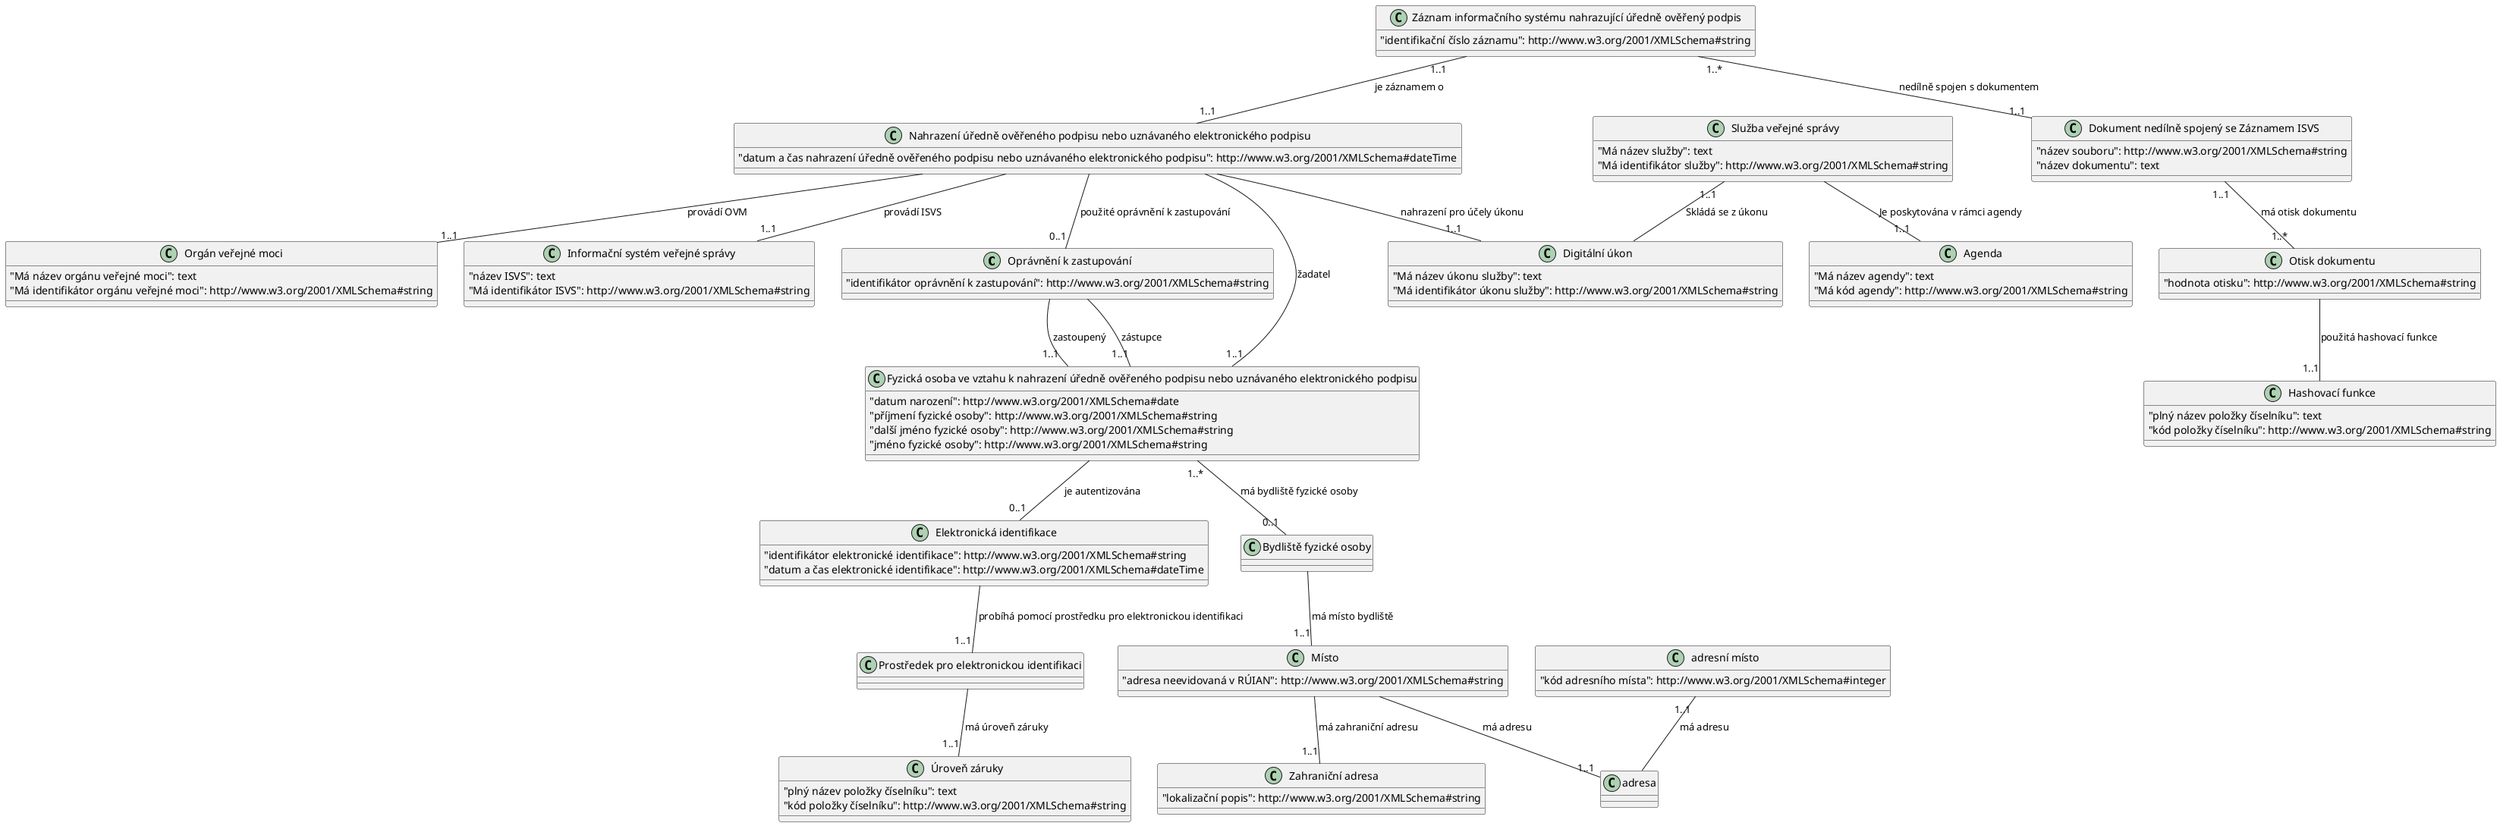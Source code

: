@startuml
set namespaceSeparator none
class "Oprávnění k zastupování" {
  "identifikátor oprávnění k zastupování": http://www.w3.org/2001/XMLSchema#string
}

class "Fyzická osoba ve vztahu k nahrazení úředně ověřeného podpisu nebo uznávaného elektronického podpisu" {
  "datum narození": http://www.w3.org/2001/XMLSchema#date
  "příjmení fyzické osoby": http://www.w3.org/2001/XMLSchema#string
  "další jméno fyzické osoby": http://www.w3.org/2001/XMLSchema#string
  "jméno fyzické osoby": http://www.w3.org/2001/XMLSchema#string
}

class "Úroveň záruky" {
  "plný název položky číselníku": text
  "kód položky číselníku": http://www.w3.org/2001/XMLSchema#string
}

class "Prostředek pro elektronickou identifikaci" {
}

class "Elektronická identifikace" {
  "identifikátor elektronické identifikace": http://www.w3.org/2001/XMLSchema#string
  "datum a čas elektronické identifikace": http://www.w3.org/2001/XMLSchema#dateTime
}

class "Bydliště fyzické osoby" {
}

class "Místo" {
  "adresa neevidovaná v RÚIAN": http://www.w3.org/2001/XMLSchema#string
}

class "Orgán veřejné moci" {
  "Má název orgánu veřejné moci": text
  "Má identifikátor orgánu veřejné moci": http://www.w3.org/2001/XMLSchema#string
}

class "Informační systém veřejné správy" {
  "název ISVS": text
  "Má identifikátor ISVS": http://www.w3.org/2001/XMLSchema#string
}

class Agenda {
  "Má název agendy": text
  "Má kód agendy": http://www.w3.org/2001/XMLSchema#string
}

class "Služba veřejné správy" {
  "Má název služby": text
  "Má identifikátor služby": http://www.w3.org/2001/XMLSchema#string
}

class "Digitální úkon" {
  "Má název úkonu služby": text
  "Má identifikátor úkonu služby": http://www.w3.org/2001/XMLSchema#string
}

class "Nahrazení úředně ověřeného podpisu nebo uznávaného elektronického podpisu" {
  "datum a čas nahrazení úředně ověřeného podpisu nebo uznávaného elektronického podpisu": http://www.w3.org/2001/XMLSchema#dateTime
}

class "Hashovací funkce" {
  "plný název položky číselníku​": text
  "kód položky číselníku​": http://www.w3.org/2001/XMLSchema#string
}

class "Otisk dokumentu" {
  "hodnota otisku": http://www.w3.org/2001/XMLSchema#string
}

class "Dokument nedílně spojený se Záznamem ISVS" {
  "název souboru": http://www.w3.org/2001/XMLSchema#string
  "název dokumentu": text
}

class "Záznam informačního systému nahrazující úředně ověřený podpis" {
  "identifikační číslo záznamu": http://www.w3.org/2001/XMLSchema#string
}

class "adresní místo" {
  "kód adresního místa": http://www.w3.org/2001/XMLSchema#integer
}

class adresa {
}

class "Zahraniční adresa" {
  "lokalizační popis": http://www.w3.org/2001/XMLSchema#string
}

"Oprávnění k zastupování" -- "1..1" "Fyzická osoba ve vztahu k nahrazení úředně ověřeného podpisu nebo uznávaného elektronického podpisu" :  "zástupce"
"Oprávnění k zastupování" -- "1..1" "Fyzická osoba ve vztahu k nahrazení úředně ověřeného podpisu nebo uznávaného elektronického podpisu" :  "zastoupený"
"Fyzická osoba ve vztahu k nahrazení úředně ověřeného podpisu nebo uznávaného elektronického podpisu" -- "0..1" "Elektronická identifikace" :  "je autentizována"
"Fyzická osoba ve vztahu k nahrazení úředně ověřeného podpisu nebo uznávaného elektronického podpisu" "1..*" -- "0..1" "Bydliště fyzické osoby" :  "má bydliště fyzické osoby"
"Prostředek pro elektronickou identifikaci" -- "1..1" "Úroveň záruky" :  "má úroveň záruky"
"Elektronická identifikace" -- "1..1" "Prostředek pro elektronickou identifikaci" :  "probíhá pomocí prostředku pro elektronickou identifikaci"
"Bydliště fyzické osoby" -- "1..1" "Místo" :  "má místo bydliště"
"Místo" -- "1..1" "Zahraniční adresa" :  "má zahraniční adresu"
"Místo" -- "1..1" adresa :  "má adresu"
"Služba veřejné správy" -- "1..1" Agenda :  "Je poskytována v rámci agendy"
"Služba veřejné správy" "1..1" -- "Digitální úkon" :  "Skládá se z úkonu"
"Nahrazení úředně ověřeného podpisu nebo uznávaného elektronického podpisu" -- "1..1" "Fyzická osoba ve vztahu k nahrazení úředně ověřeného podpisu nebo uznávaného elektronického podpisu" :  "žadatel"
"Nahrazení úředně ověřeného podpisu nebo uznávaného elektronického podpisu" -- "1..1" "Orgán veřejné moci" :  "provádí OVM"
"Nahrazení úředně ověřeného podpisu nebo uznávaného elektronického podpisu" -- "1..1" "Informační systém veřejné správy" :  "provádí ISVS"
"Nahrazení úředně ověřeného podpisu nebo uznávaného elektronického podpisu" -- "0..1" "Oprávnění k zastupování" :  "použité oprávnění k zastupování"
"Nahrazení úředně ověřeného podpisu nebo uznávaného elektronického podpisu" -- "1..1" "Digitální úkon" :  "nahrazení pro účely úkonu"
"Otisk dokumentu" -- "1..1" "Hashovací funkce" :  "použitá hashovací funkce"
"Dokument nedílně spojený se Záznamem ISVS" "1..1" -- "1..*" "Otisk dokumentu" :  "má otisk dokumentu"
"Záznam informačního systému nahrazující úředně ověřený podpis" "1..*" -- "1..1" "Dokument nedílně spojený se Záznamem ISVS" :  "nedílně spojen s dokumentem"
"Záznam informačního systému nahrazující úředně ověřený podpis" "1..1" -- "1..1" "Nahrazení úředně ověřeného podpisu nebo uznávaného elektronického podpisu" :  "je záznamem o"
"adresní místo" "1..1" -- adresa :  "má adresu​"
@enduml

